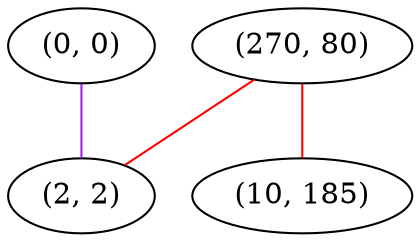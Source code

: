 graph "" {
"(0, 0)";
"(270, 80)";
"(10, 185)";
"(2, 2)";
"(0, 0)" -- "(2, 2)"  [color=purple, key=0, weight=4];
"(270, 80)" -- "(10, 185)"  [color=red, key=0, weight=1];
"(270, 80)" -- "(2, 2)"  [color=red, key=0, weight=1];
}
